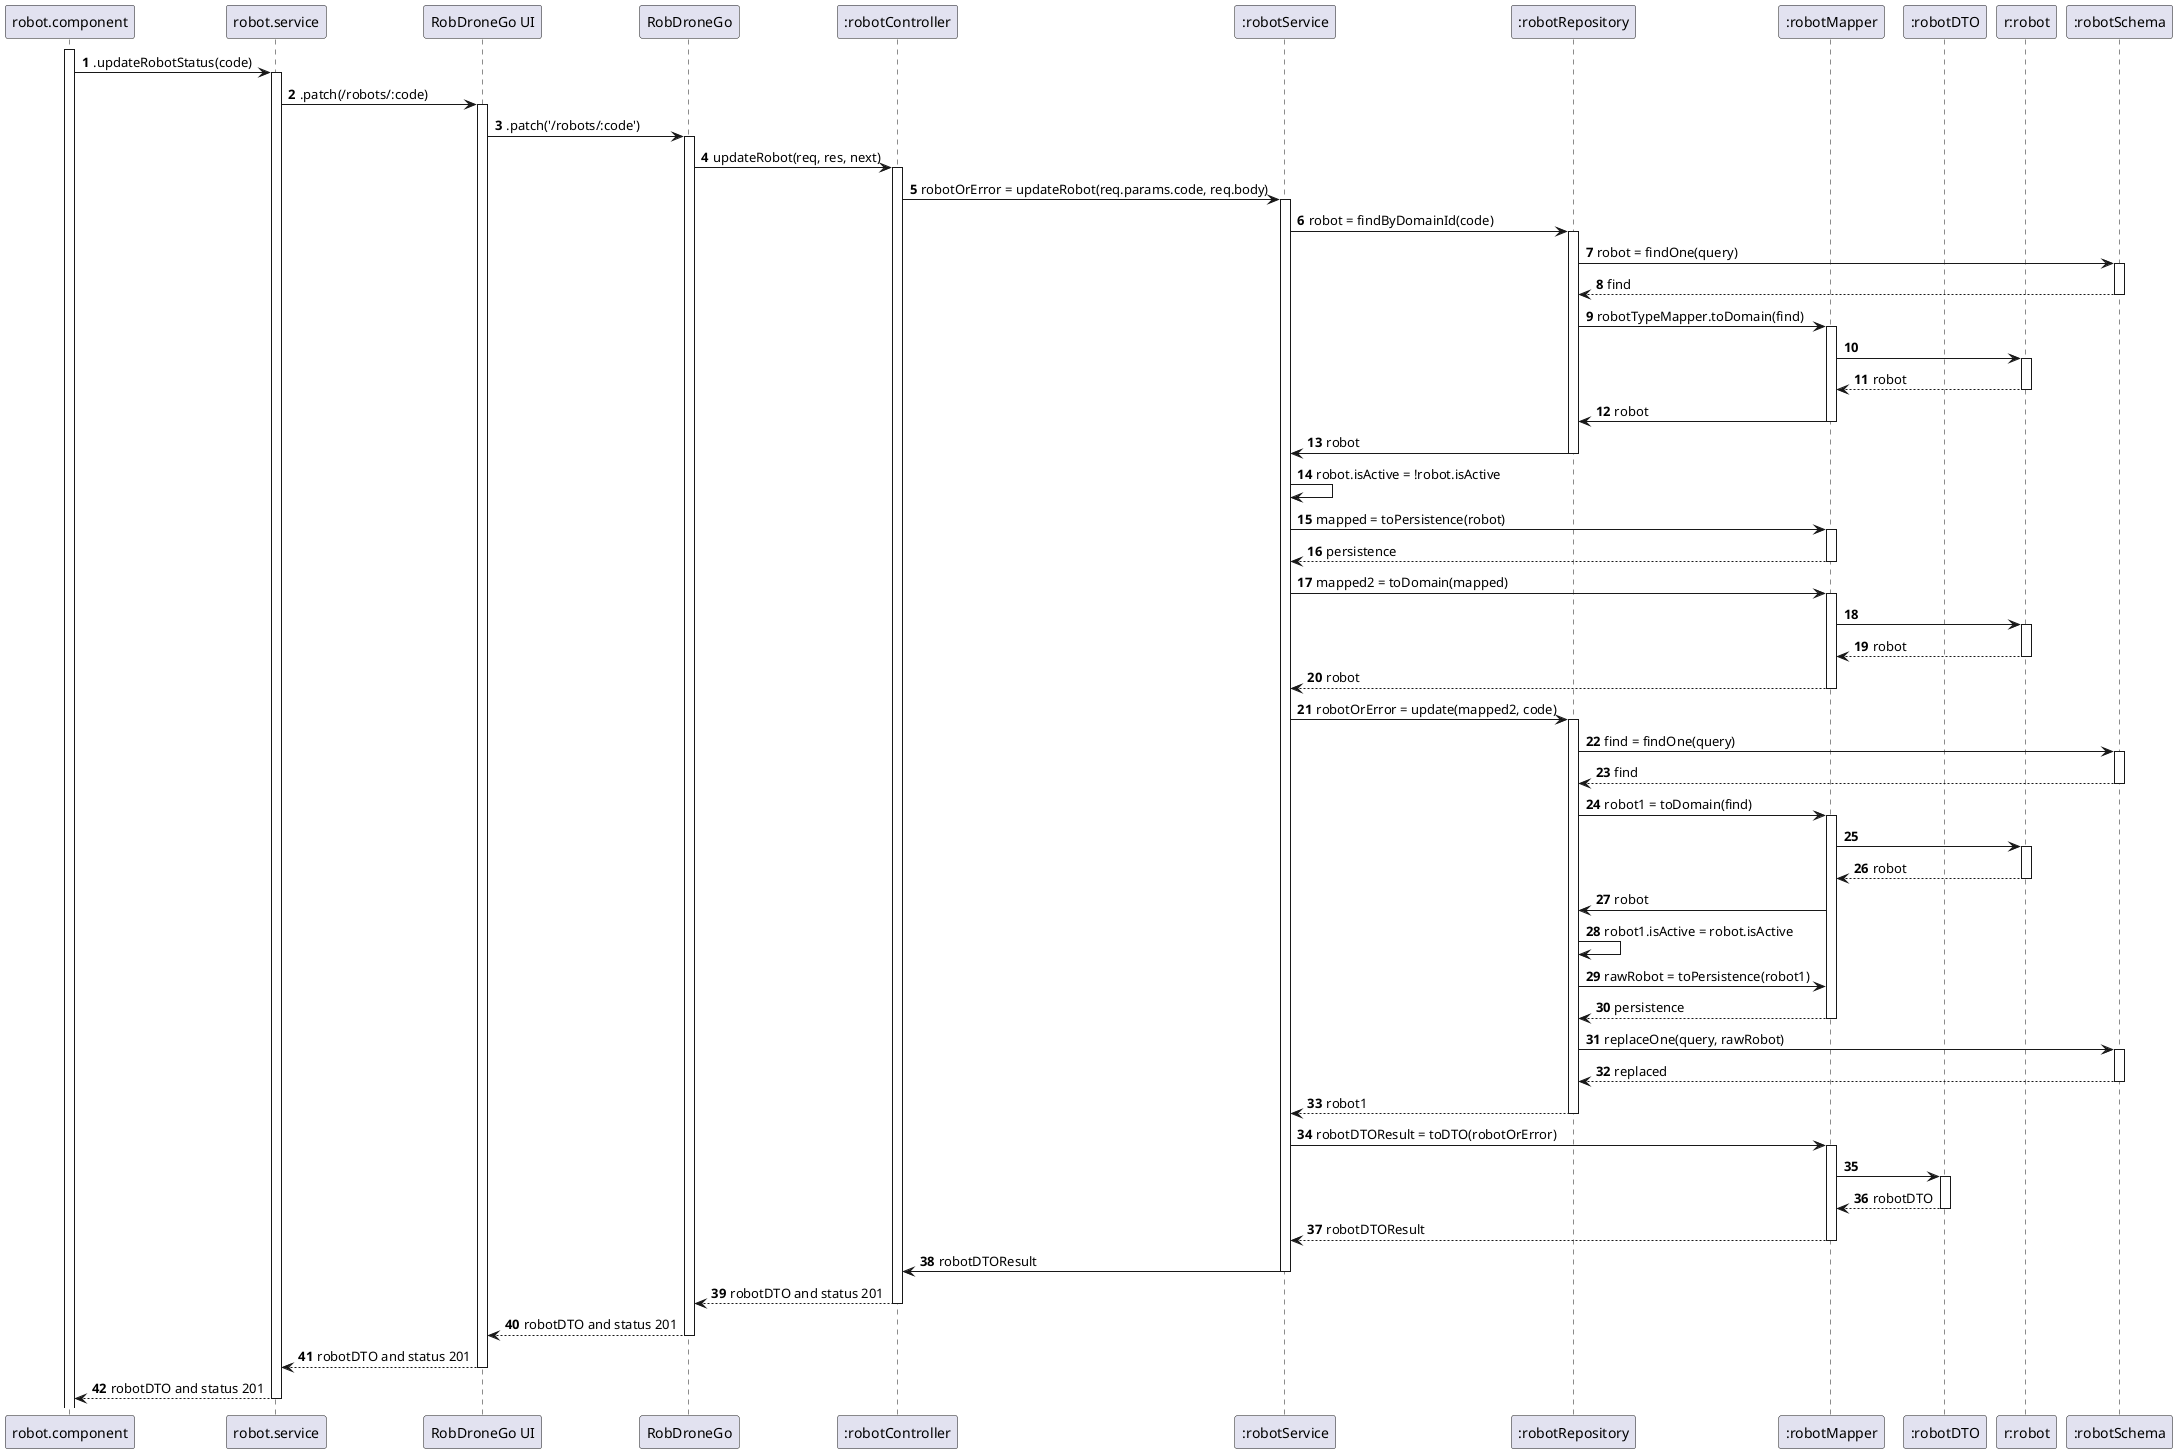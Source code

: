 @startuml

autonumber
participant "robot.component" as C
participant "robot.service" as S
participant "RobDroneGo UI" as UI
participant "RobDroneGo" as API
participant ":robotController" as EC
participant ":robotService" as BS
participant ":robotRepository" as BR
participant ":robotMapper" as BM
participant ":robotDTO" as DTO
participant "r:robot" as E
participant ":robotSchema" as BSchema

activate C
C -> S : .updateRobotStatus(code)
activate S
S -> UI : .patch(/robots/:code)
activate UI
UI -> API: .patch('/robots/:code')
activate API
API -> EC: updateRobot(req, res, next)
activate EC
EC -> BS: robotOrError = updateRobot(req.params.code, req.body)
activate BS
BS -> BR: robot = findByDomainId(code)
activate BR
BR -> BSchema: robot = findOne(query)
activate BSchema
BSchema --> BR: find
deactivate BSchema
BR -> BM: robotTypeMapper.toDomain(find)
activate BM
BM -> E
activate E
E --> BM: robot
deactivate E
BM -> BR: robot
deactivate BM
BR -> BS: robot
deactivate BR
BS -> BS: robot.isActive = !robot.isActive
BS -> BM: mapped = toPersistence(robot)
activate BM
BM --> BS: persistence
deactivate BM
BS -> BM: mapped2 = toDomain(mapped)
activate BM
BM -> E
activate E
E --> BM: robot
deactivate E
BM --> BS: robot
deactivate BM
BS -> BR: robotOrError = update(mapped2, code)
activate BR
BR -> BSchema: find = findOne(query)
activate BSchema
BSchema --> BR: find
deactivate BSchema
BR -> BM: robot1 = toDomain(find)
activate BM
BM -> E
activate E
E --> BM: robot
deactivate E
BM -> BR: robot
BR -> BR: robot1.isActive = robot.isActive
BR -> BM: rawRobot = toPersistence(robot1)
BM --> BR: persistence
deactivate BM
BR -> BSchema: replaceOne(query, rawRobot)
activate BSchema
BSchema --> BR: replaced
deactivate BSchema
BR --> BS: robot1
deactivate BR
BS -> BM: robotDTOResult = toDTO(robotOrError)
activate BM
BM -> DTO
activate DTO
DTO --> BM: robotDTO
deactivate DTO
BM --> BS: robotDTOResult
deactivate BM
BS -> EC: robotDTOResult
deactivate BS
EC --> API: robotDTO and status 201
deactivate EC
API --> UI: robotDTO and status 201
deactivate API
UI --> S : robotDTO and status 201
deactivate UI
S --> C : robotDTO and status 201
deactivate S

@enduml
